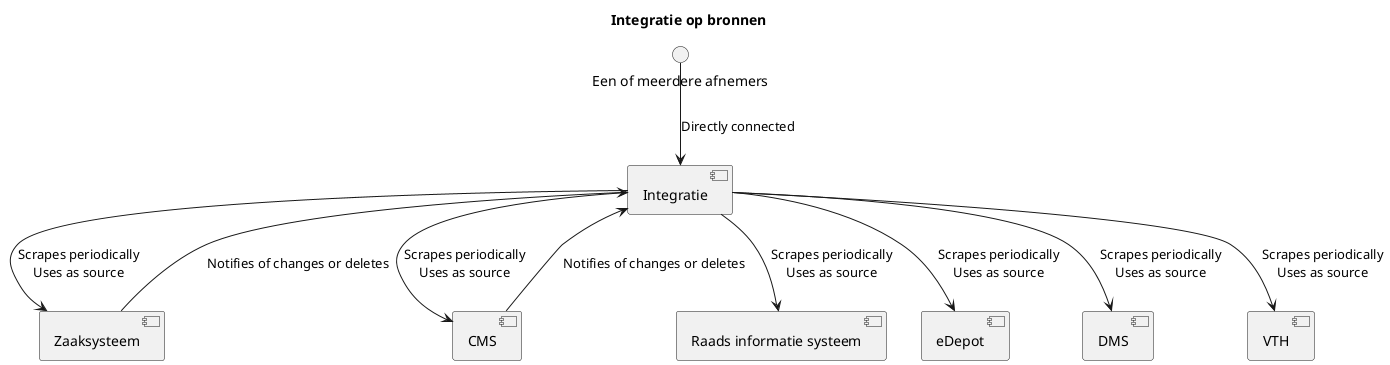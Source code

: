 @startuml
title Integratie op bronnen

' User Interface Component
interface "Een of meerdere afnemers" as Afnemer

' Backend Components
component "Integratie" as Integratie
component "Zaaksysteem" as Zaaksysteem
component "CMS" as CMS
component "Raads informatie systeem" as Raadsinfo
component "eDepot" as eDepot
component "DMS" as DMS
component "VTH" as VTH

' Relationships
Afnemer -down-> Integratie : Directly connected
Integratie -down-> CMS : Scrapes periodically\nUses as source
Integratie -down-> Zaaksysteem : Scrapes periodically\nUses as source
Integratie -down-> Raadsinfo : Scrapes periodically\nUses as source
Integratie -down-> eDepot : Scrapes periodically\nUses as source
Integratie -down-> DMS : Scrapes periodically\nUses as source
Integratie -down-> VTH : Scrapes periodically\nUses as source

' Notifications
CMS -up-> Integratie : Notifies of changes or deletes
Zaaksysteem -up-> Integratie : Notifies of changes or deletes

@enduml